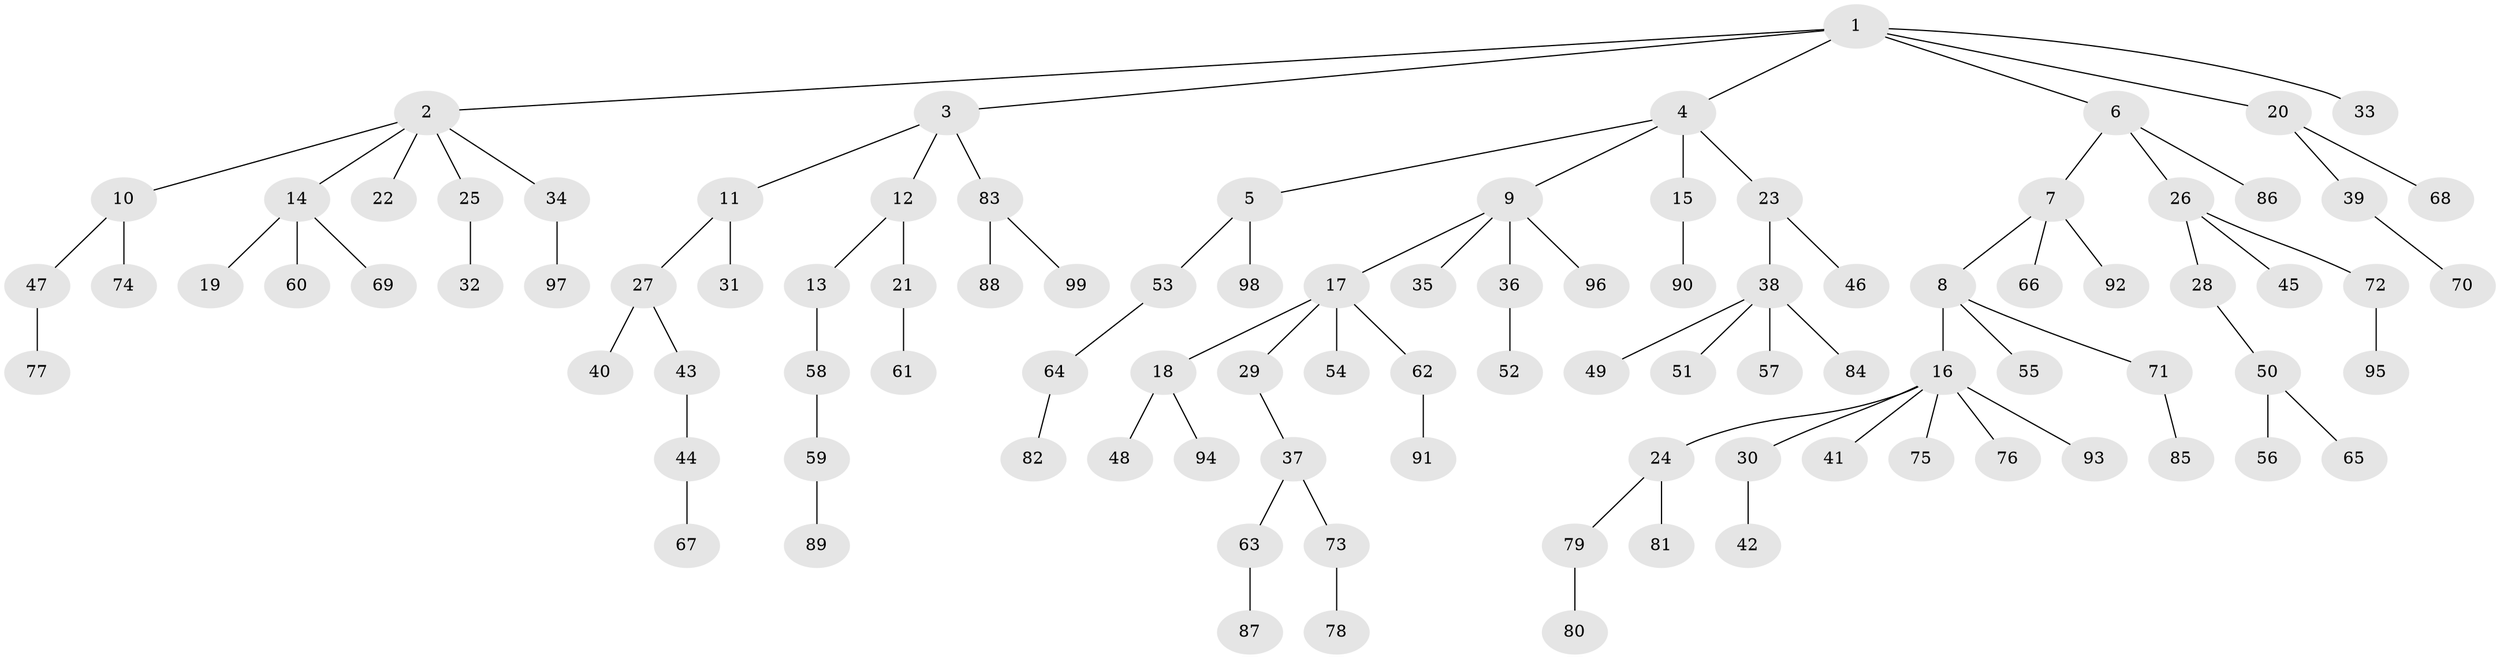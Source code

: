 // Generated by graph-tools (version 1.1) at 2025/02/03/09/25 03:02:31]
// undirected, 99 vertices, 98 edges
graph export_dot {
graph [start="1"]
  node [color=gray90,style=filled];
  1;
  2;
  3;
  4;
  5;
  6;
  7;
  8;
  9;
  10;
  11;
  12;
  13;
  14;
  15;
  16;
  17;
  18;
  19;
  20;
  21;
  22;
  23;
  24;
  25;
  26;
  27;
  28;
  29;
  30;
  31;
  32;
  33;
  34;
  35;
  36;
  37;
  38;
  39;
  40;
  41;
  42;
  43;
  44;
  45;
  46;
  47;
  48;
  49;
  50;
  51;
  52;
  53;
  54;
  55;
  56;
  57;
  58;
  59;
  60;
  61;
  62;
  63;
  64;
  65;
  66;
  67;
  68;
  69;
  70;
  71;
  72;
  73;
  74;
  75;
  76;
  77;
  78;
  79;
  80;
  81;
  82;
  83;
  84;
  85;
  86;
  87;
  88;
  89;
  90;
  91;
  92;
  93;
  94;
  95;
  96;
  97;
  98;
  99;
  1 -- 2;
  1 -- 3;
  1 -- 4;
  1 -- 6;
  1 -- 20;
  1 -- 33;
  2 -- 10;
  2 -- 14;
  2 -- 22;
  2 -- 25;
  2 -- 34;
  3 -- 11;
  3 -- 12;
  3 -- 83;
  4 -- 5;
  4 -- 9;
  4 -- 15;
  4 -- 23;
  5 -- 53;
  5 -- 98;
  6 -- 7;
  6 -- 26;
  6 -- 86;
  7 -- 8;
  7 -- 66;
  7 -- 92;
  8 -- 16;
  8 -- 55;
  8 -- 71;
  9 -- 17;
  9 -- 35;
  9 -- 36;
  9 -- 96;
  10 -- 47;
  10 -- 74;
  11 -- 27;
  11 -- 31;
  12 -- 13;
  12 -- 21;
  13 -- 58;
  14 -- 19;
  14 -- 60;
  14 -- 69;
  15 -- 90;
  16 -- 24;
  16 -- 30;
  16 -- 41;
  16 -- 75;
  16 -- 76;
  16 -- 93;
  17 -- 18;
  17 -- 29;
  17 -- 54;
  17 -- 62;
  18 -- 48;
  18 -- 94;
  20 -- 39;
  20 -- 68;
  21 -- 61;
  23 -- 38;
  23 -- 46;
  24 -- 79;
  24 -- 81;
  25 -- 32;
  26 -- 28;
  26 -- 45;
  26 -- 72;
  27 -- 40;
  27 -- 43;
  28 -- 50;
  29 -- 37;
  30 -- 42;
  34 -- 97;
  36 -- 52;
  37 -- 63;
  37 -- 73;
  38 -- 49;
  38 -- 51;
  38 -- 57;
  38 -- 84;
  39 -- 70;
  43 -- 44;
  44 -- 67;
  47 -- 77;
  50 -- 56;
  50 -- 65;
  53 -- 64;
  58 -- 59;
  59 -- 89;
  62 -- 91;
  63 -- 87;
  64 -- 82;
  71 -- 85;
  72 -- 95;
  73 -- 78;
  79 -- 80;
  83 -- 88;
  83 -- 99;
}
